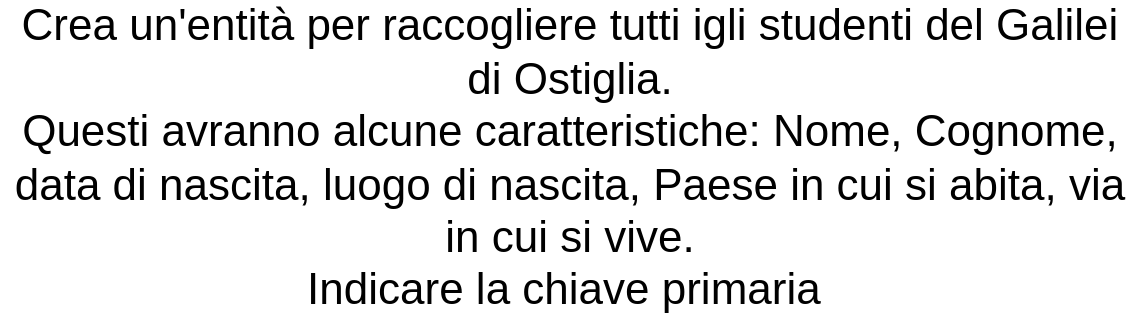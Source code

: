 <mxfile>
    <diagram id="i01F55FS2lRdzMfF5ygt" name="Pagina-1">
        <mxGraphModel dx="1770" dy="1187" grid="1" gridSize="10" guides="1" tooltips="1" connect="1" arrows="1" fold="1" page="1" pageScale="1" pageWidth="827" pageHeight="1169" math="0" shadow="0">
            <root>
                <mxCell id="0"/>
                <mxCell id="1" parent="0"/>
                <mxCell id="2" value="Crea un'entità per raccogliere tutti igli studenti del Galilei di Ostiglia.&lt;br style=&quot;font-size: 22px;&quot;&gt;Questi avranno alcune caratteristiche: Nome, Cognome, data di nascita, luogo di nascita, Paese in cui si abita, via in cui si vive.&lt;br&gt;Indicare la chiave primaria&amp;nbsp;" style="text;html=1;strokeColor=none;fillColor=none;align=center;verticalAlign=middle;whiteSpace=wrap;rounded=0;fontSize=22;" vertex="1" parent="1">
                    <mxGeometry x="120" y="100" width="570" height="30" as="geometry"/>
                </mxCell>
            </root>
        </mxGraphModel>
    </diagram>
</mxfile>